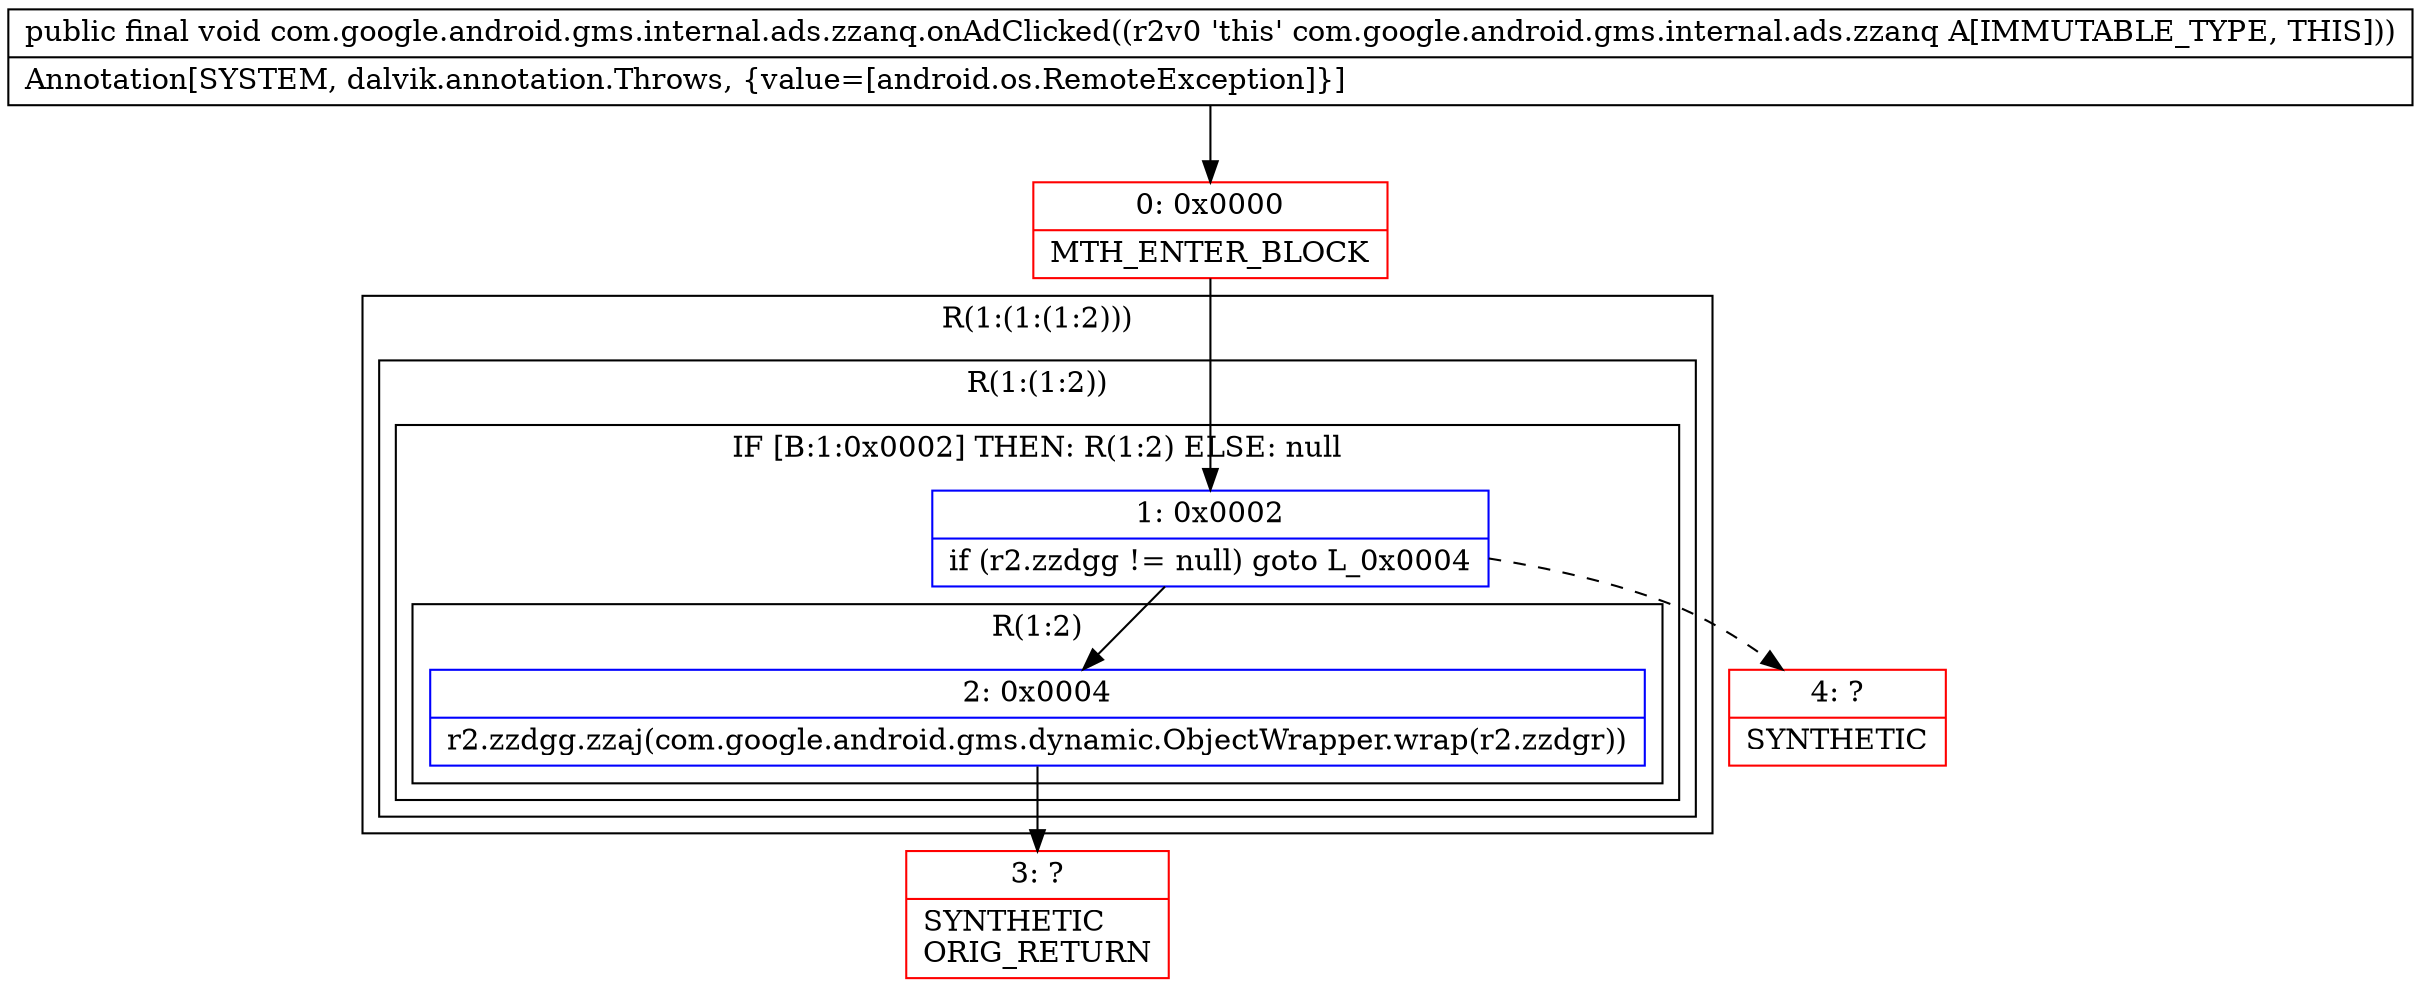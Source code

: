 digraph "CFG forcom.google.android.gms.internal.ads.zzanq.onAdClicked()V" {
subgraph cluster_Region_1818530514 {
label = "R(1:(1:(1:2)))";
node [shape=record,color=blue];
subgraph cluster_Region_1268529736 {
label = "R(1:(1:2))";
node [shape=record,color=blue];
subgraph cluster_IfRegion_543350301 {
label = "IF [B:1:0x0002] THEN: R(1:2) ELSE: null";
node [shape=record,color=blue];
Node_1 [shape=record,label="{1\:\ 0x0002|if (r2.zzdgg != null) goto L_0x0004\l}"];
subgraph cluster_Region_302926331 {
label = "R(1:2)";
node [shape=record,color=blue];
Node_2 [shape=record,label="{2\:\ 0x0004|r2.zzdgg.zzaj(com.google.android.gms.dynamic.ObjectWrapper.wrap(r2.zzdgr))\l}"];
}
}
}
}
Node_0 [shape=record,color=red,label="{0\:\ 0x0000|MTH_ENTER_BLOCK\l}"];
Node_3 [shape=record,color=red,label="{3\:\ ?|SYNTHETIC\lORIG_RETURN\l}"];
Node_4 [shape=record,color=red,label="{4\:\ ?|SYNTHETIC\l}"];
MethodNode[shape=record,label="{public final void com.google.android.gms.internal.ads.zzanq.onAdClicked((r2v0 'this' com.google.android.gms.internal.ads.zzanq A[IMMUTABLE_TYPE, THIS]))  | Annotation[SYSTEM, dalvik.annotation.Throws, \{value=[android.os.RemoteException]\}]\l}"];
MethodNode -> Node_0;
Node_1 -> Node_2;
Node_1 -> Node_4[style=dashed];
Node_2 -> Node_3;
Node_0 -> Node_1;
}

